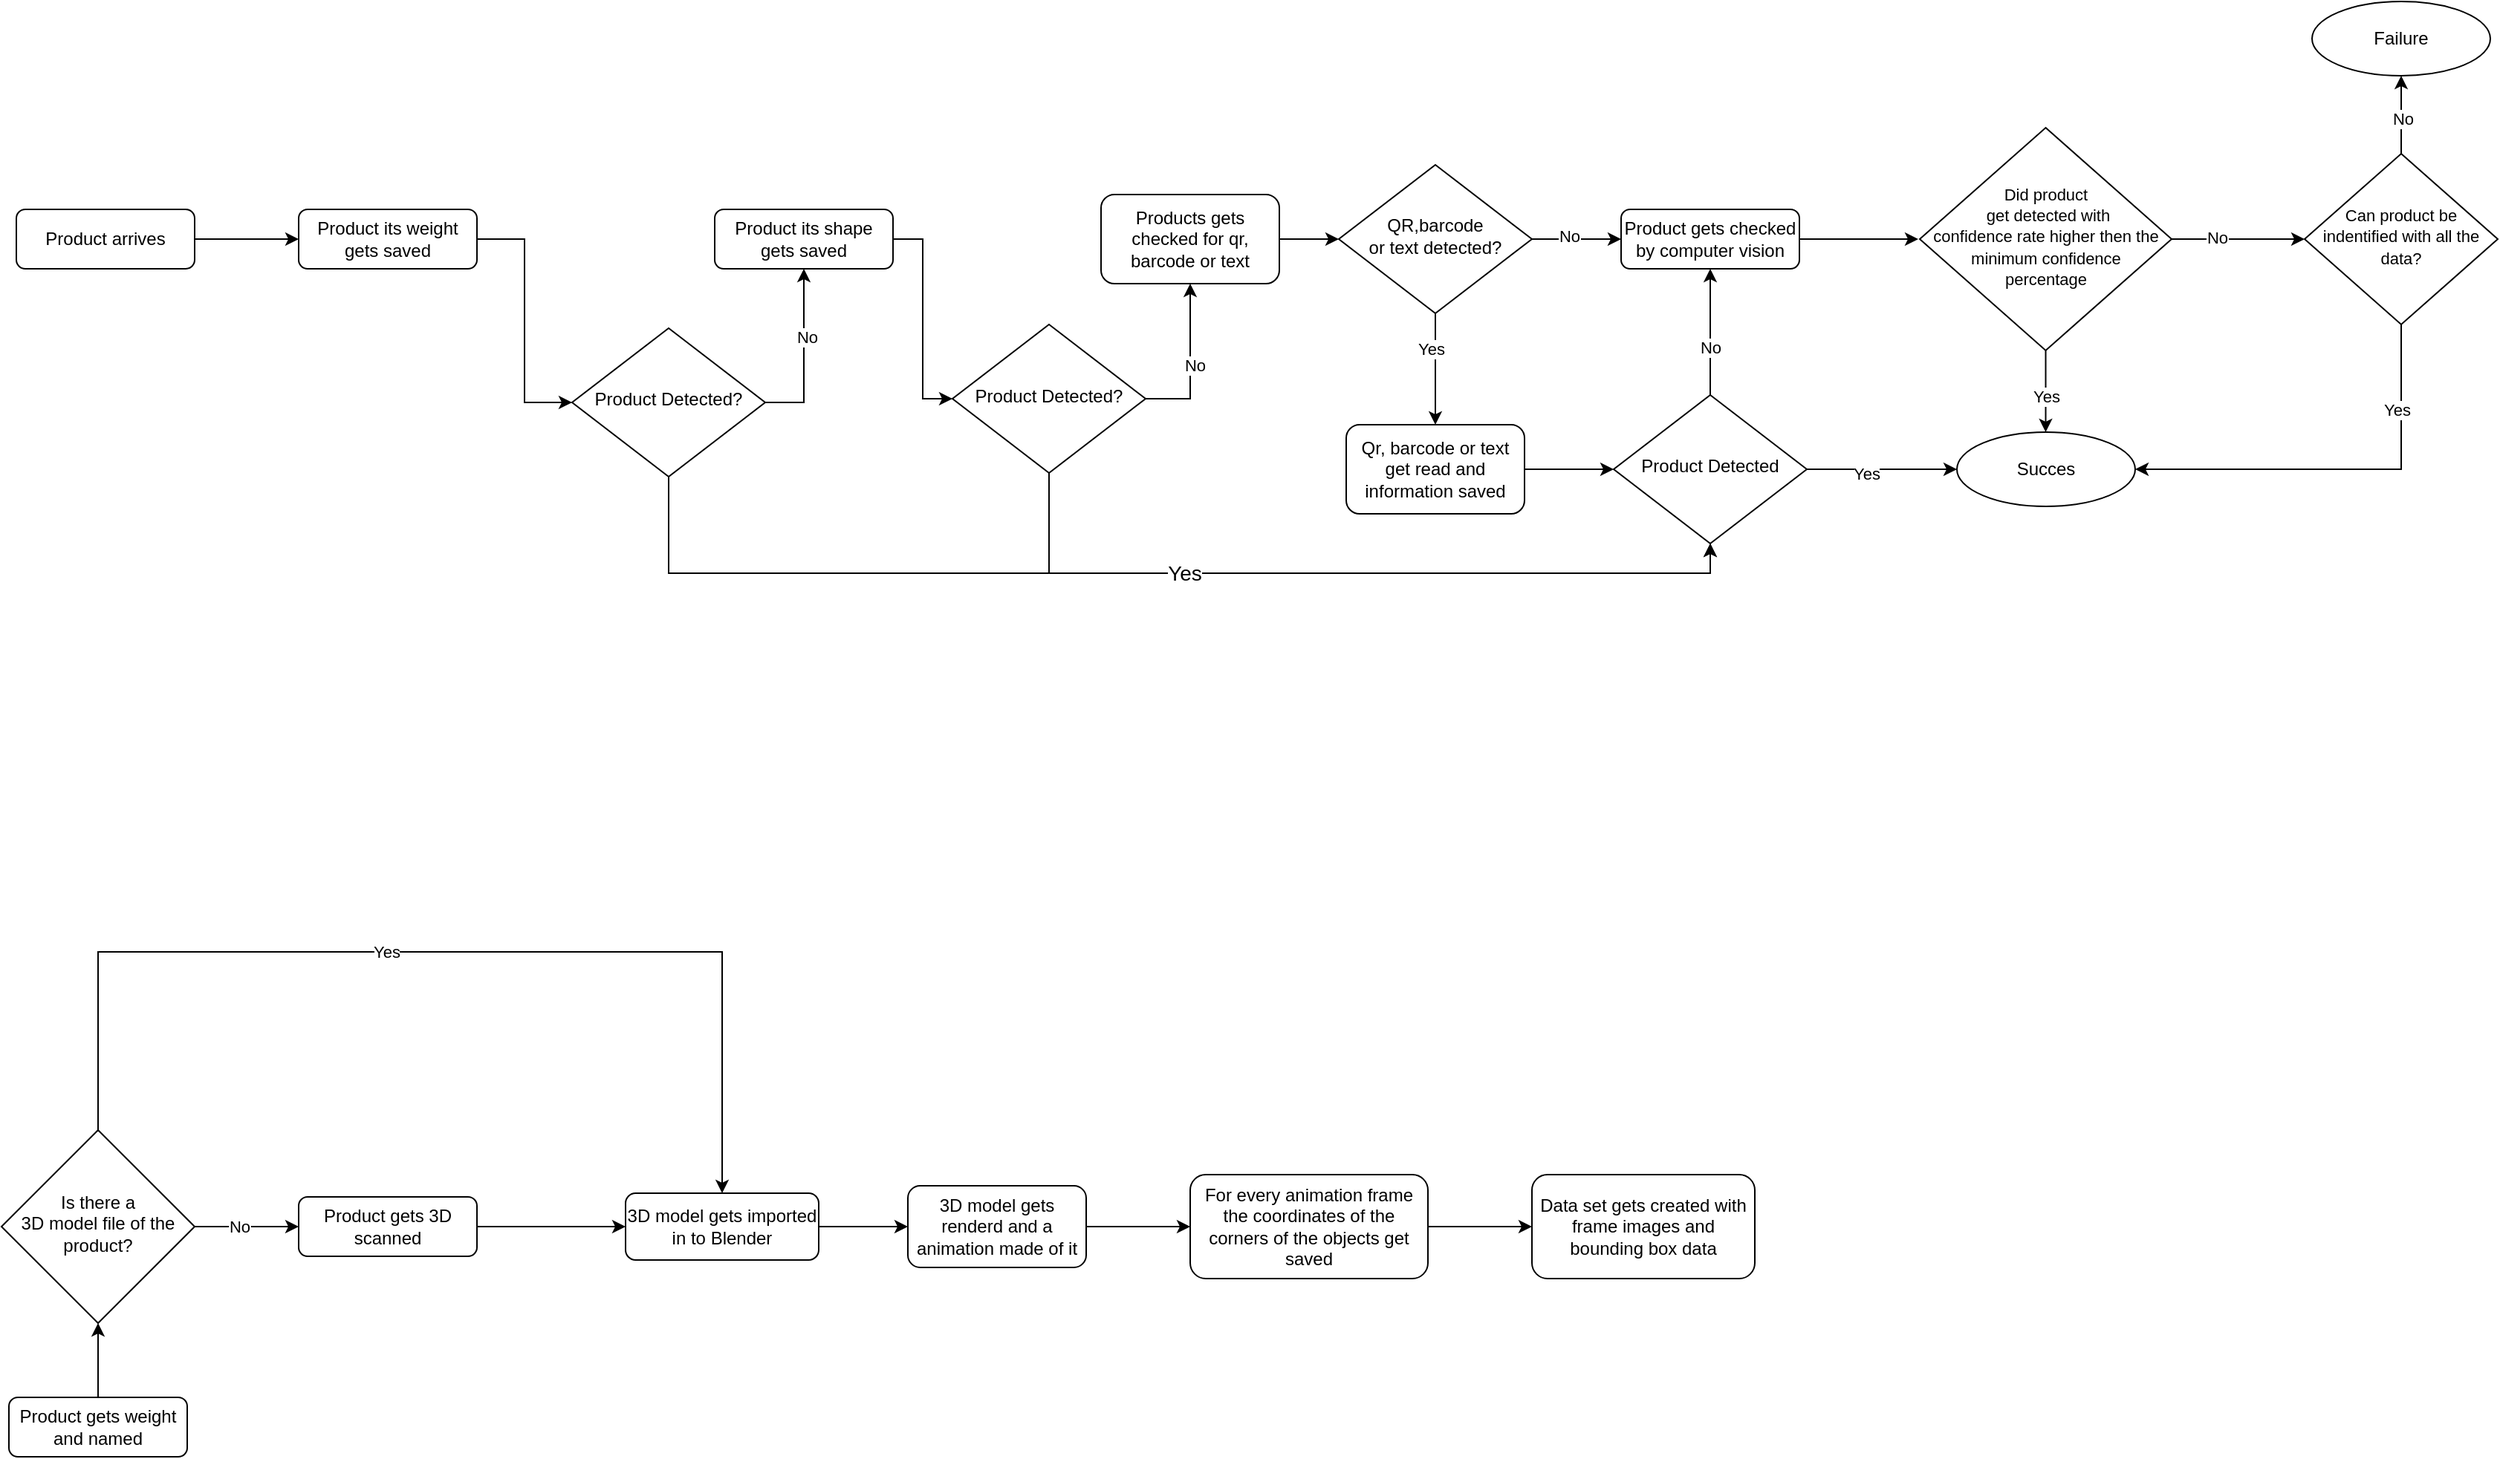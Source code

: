<mxfile version="24.4.8" type="device">
  <diagram id="C5RBs43oDa-KdzZeNtuy" name="Page-1">
    <mxGraphModel dx="1593" dy="867" grid="1" gridSize="10" guides="1" tooltips="1" connect="1" arrows="1" fold="1" page="1" pageScale="1" pageWidth="827" pageHeight="1169" math="0" shadow="0">
      <root>
        <mxCell id="WIyWlLk6GJQsqaUBKTNV-0" />
        <mxCell id="WIyWlLk6GJQsqaUBKTNV-1" parent="WIyWlLk6GJQsqaUBKTNV-0" />
        <mxCell id="c4o3ecVTfvaoYaulRwUg-20" style="edgeStyle=orthogonalEdgeStyle;rounded=0;orthogonalLoop=1;jettySize=auto;html=1;entryX=0;entryY=0.5;entryDx=0;entryDy=0;" parent="WIyWlLk6GJQsqaUBKTNV-1" source="WIyWlLk6GJQsqaUBKTNV-3" target="9jSr0MnQHAzzt0HbwjSK-43" edge="1">
          <mxGeometry relative="1" as="geometry" />
        </mxCell>
        <mxCell id="WIyWlLk6GJQsqaUBKTNV-3" value="Product arrives" style="rounded=1;whiteSpace=wrap;html=1;fontSize=12;glass=0;strokeWidth=1;shadow=0;" parent="WIyWlLk6GJQsqaUBKTNV-1" vertex="1">
          <mxGeometry x="40" y="140" width="120" height="40" as="geometry" />
        </mxCell>
        <mxCell id="c4o3ecVTfvaoYaulRwUg-6" style="edgeStyle=orthogonalEdgeStyle;rounded=0;orthogonalLoop=1;jettySize=auto;html=1;entryX=0;entryY=0.5;entryDx=0;entryDy=0;" parent="WIyWlLk6GJQsqaUBKTNV-1" source="9jSr0MnQHAzzt0HbwjSK-43" target="c4o3ecVTfvaoYaulRwUg-1" edge="1">
          <mxGeometry relative="1" as="geometry" />
        </mxCell>
        <mxCell id="9jSr0MnQHAzzt0HbwjSK-43" value="Product its weight gets saved" style="rounded=1;whiteSpace=wrap;html=1;fontSize=12;glass=0;strokeWidth=1;shadow=0;" parent="WIyWlLk6GJQsqaUBKTNV-1" vertex="1">
          <mxGeometry x="230" y="140" width="120" height="40" as="geometry" />
        </mxCell>
        <mxCell id="c4o3ecVTfvaoYaulRwUg-22" style="edgeStyle=orthogonalEdgeStyle;rounded=0;orthogonalLoop=1;jettySize=auto;html=1;entryX=0;entryY=0.5;entryDx=0;entryDy=0;" parent="WIyWlLk6GJQsqaUBKTNV-1" source="9jSr0MnQHAzzt0HbwjSK-45" target="c4o3ecVTfvaoYaulRwUg-21" edge="1">
          <mxGeometry relative="1" as="geometry" />
        </mxCell>
        <mxCell id="9jSr0MnQHAzzt0HbwjSK-45" value="Product its shape gets saved" style="rounded=1;whiteSpace=wrap;html=1;fontSize=12;glass=0;strokeWidth=1;shadow=0;" parent="WIyWlLk6GJQsqaUBKTNV-1" vertex="1">
          <mxGeometry x="510" y="140" width="120" height="40" as="geometry" />
        </mxCell>
        <mxCell id="c4o3ecVTfvaoYaulRwUg-10" style="edgeStyle=orthogonalEdgeStyle;rounded=0;orthogonalLoop=1;jettySize=auto;html=1;entryX=0;entryY=0.5;entryDx=0;entryDy=0;" parent="WIyWlLk6GJQsqaUBKTNV-1" source="9jSr0MnQHAzzt0HbwjSK-47" target="9jSr0MnQHAzzt0HbwjSK-48" edge="1">
          <mxGeometry relative="1" as="geometry" />
        </mxCell>
        <mxCell id="9jSr0MnQHAzzt0HbwjSK-47" value="Products gets checked for qr, barcode or text" style="rounded=1;whiteSpace=wrap;html=1;fontSize=12;glass=0;strokeWidth=1;shadow=0;" parent="WIyWlLk6GJQsqaUBKTNV-1" vertex="1">
          <mxGeometry x="770" y="130" width="120" height="60" as="geometry" />
        </mxCell>
        <mxCell id="9jSr0MnQHAzzt0HbwjSK-50" style="edgeStyle=orthogonalEdgeStyle;rounded=0;orthogonalLoop=1;jettySize=auto;html=1;entryX=0.5;entryY=0;entryDx=0;entryDy=0;" parent="WIyWlLk6GJQsqaUBKTNV-1" source="9jSr0MnQHAzzt0HbwjSK-48" target="9jSr0MnQHAzzt0HbwjSK-51" edge="1">
          <mxGeometry relative="1" as="geometry">
            <mxPoint x="975" y="260" as="targetPoint" />
          </mxGeometry>
        </mxCell>
        <mxCell id="9jSr0MnQHAzzt0HbwjSK-52" value="Yes" style="edgeLabel;html=1;align=center;verticalAlign=middle;resizable=0;points=[];" parent="9jSr0MnQHAzzt0HbwjSK-50" vertex="1" connectable="0">
          <mxGeometry x="-0.358" y="-3" relative="1" as="geometry">
            <mxPoint as="offset" />
          </mxGeometry>
        </mxCell>
        <mxCell id="9jSr0MnQHAzzt0HbwjSK-56" style="edgeStyle=orthogonalEdgeStyle;rounded=0;orthogonalLoop=1;jettySize=auto;html=1;entryX=0;entryY=0.5;entryDx=0;entryDy=0;" parent="WIyWlLk6GJQsqaUBKTNV-1" source="9jSr0MnQHAzzt0HbwjSK-48" target="9jSr0MnQHAzzt0HbwjSK-54" edge="1">
          <mxGeometry relative="1" as="geometry" />
        </mxCell>
        <mxCell id="9jSr0MnQHAzzt0HbwjSK-57" value="No" style="edgeLabel;html=1;align=center;verticalAlign=middle;resizable=0;points=[];" parent="9jSr0MnQHAzzt0HbwjSK-56" vertex="1" connectable="0">
          <mxGeometry x="-0.167" y="2" relative="1" as="geometry">
            <mxPoint as="offset" />
          </mxGeometry>
        </mxCell>
        <mxCell id="9jSr0MnQHAzzt0HbwjSK-48" value="QR,barcode &lt;br&gt;or text detected?" style="rhombus;whiteSpace=wrap;html=1;shadow=0;fontFamily=Helvetica;fontSize=12;align=center;strokeWidth=1;spacing=6;spacingTop=-4;" parent="WIyWlLk6GJQsqaUBKTNV-1" vertex="1">
          <mxGeometry x="930" y="110" width="130" height="100" as="geometry" />
        </mxCell>
        <mxCell id="9jSr0MnQHAzzt0HbwjSK-58" style="edgeStyle=orthogonalEdgeStyle;rounded=0;orthogonalLoop=1;jettySize=auto;html=1;entryX=0;entryY=0.5;entryDx=0;entryDy=0;" parent="WIyWlLk6GJQsqaUBKTNV-1" source="9jSr0MnQHAzzt0HbwjSK-51" target="c4o3ecVTfvaoYaulRwUg-3" edge="1">
          <mxGeometry relative="1" as="geometry" />
        </mxCell>
        <mxCell id="9jSr0MnQHAzzt0HbwjSK-51" value="Qr, barcode or text get read and information saved" style="rounded=1;whiteSpace=wrap;html=1;fontSize=12;glass=0;strokeWidth=1;shadow=0;" parent="WIyWlLk6GJQsqaUBKTNV-1" vertex="1">
          <mxGeometry x="935" y="285" width="120" height="60" as="geometry" />
        </mxCell>
        <mxCell id="9jSr0MnQHAzzt0HbwjSK-59" style="edgeStyle=orthogonalEdgeStyle;rounded=0;orthogonalLoop=1;jettySize=auto;html=1;" parent="WIyWlLk6GJQsqaUBKTNV-1" source="9jSr0MnQHAzzt0HbwjSK-54" edge="1">
          <mxGeometry relative="1" as="geometry">
            <mxPoint x="1320" y="160" as="targetPoint" />
          </mxGeometry>
        </mxCell>
        <mxCell id="9jSr0MnQHAzzt0HbwjSK-54" value="Product gets checked by computer vision" style="rounded=1;whiteSpace=wrap;html=1;fontSize=12;glass=0;strokeWidth=1;shadow=0;" parent="WIyWlLk6GJQsqaUBKTNV-1" vertex="1">
          <mxGeometry x="1120" y="140" width="120" height="40" as="geometry" />
        </mxCell>
        <mxCell id="9jSr0MnQHAzzt0HbwjSK-61" style="edgeStyle=orthogonalEdgeStyle;rounded=0;orthogonalLoop=1;jettySize=auto;html=1;" parent="WIyWlLk6GJQsqaUBKTNV-1" source="9jSr0MnQHAzzt0HbwjSK-60" edge="1">
          <mxGeometry relative="1" as="geometry">
            <mxPoint x="1405.75" y="290" as="targetPoint" />
          </mxGeometry>
        </mxCell>
        <mxCell id="9jSr0MnQHAzzt0HbwjSK-62" value="Yes" style="edgeLabel;html=1;align=center;verticalAlign=middle;resizable=0;points=[];" parent="9jSr0MnQHAzzt0HbwjSK-61" vertex="1" connectable="0">
          <mxGeometry x="-0.008" y="-3" relative="1" as="geometry">
            <mxPoint as="offset" />
          </mxGeometry>
        </mxCell>
        <mxCell id="9jSr0MnQHAzzt0HbwjSK-67" style="edgeStyle=orthogonalEdgeStyle;rounded=0;orthogonalLoop=1;jettySize=auto;html=1;" parent="WIyWlLk6GJQsqaUBKTNV-1" source="9jSr0MnQHAzzt0HbwjSK-60" edge="1">
          <mxGeometry relative="1" as="geometry">
            <mxPoint x="1580" y="160" as="targetPoint" />
          </mxGeometry>
        </mxCell>
        <mxCell id="9jSr0MnQHAzzt0HbwjSK-71" value="No" style="edgeLabel;html=1;align=center;verticalAlign=middle;resizable=0;points=[];" parent="9jSr0MnQHAzzt0HbwjSK-67" vertex="1" connectable="0">
          <mxGeometry x="-0.344" y="1" relative="1" as="geometry">
            <mxPoint x="1" as="offset" />
          </mxGeometry>
        </mxCell>
        <mxCell id="9jSr0MnQHAzzt0HbwjSK-60" value="&lt;font style=&quot;font-size: 11px;&quot;&gt;Did product&lt;br&gt;&amp;nbsp;get detected with &lt;br&gt;confidence rate higher then the &lt;br&gt;minimum confidence &lt;br&gt;percentage&lt;/font&gt;" style="rhombus;whiteSpace=wrap;html=1;shadow=0;fontFamily=Helvetica;fontSize=12;align=center;strokeWidth=1;spacing=6;spacingTop=-4;" parent="WIyWlLk6GJQsqaUBKTNV-1" vertex="1">
          <mxGeometry x="1321" y="85" width="169.5" height="150" as="geometry" />
        </mxCell>
        <mxCell id="9jSr0MnQHAzzt0HbwjSK-63" value="Succes" style="ellipse;whiteSpace=wrap;html=1;" parent="WIyWlLk6GJQsqaUBKTNV-1" vertex="1">
          <mxGeometry x="1346" y="290" width="120" height="50" as="geometry" />
        </mxCell>
        <mxCell id="9jSr0MnQHAzzt0HbwjSK-66" value="Failure" style="ellipse;whiteSpace=wrap;html=1;" parent="WIyWlLk6GJQsqaUBKTNV-1" vertex="1">
          <mxGeometry x="1585" width="120" height="50" as="geometry" />
        </mxCell>
        <mxCell id="9jSr0MnQHAzzt0HbwjSK-69" style="edgeStyle=orthogonalEdgeStyle;rounded=0;orthogonalLoop=1;jettySize=auto;html=1;entryX=1;entryY=0.5;entryDx=0;entryDy=0;" parent="WIyWlLk6GJQsqaUBKTNV-1" source="9jSr0MnQHAzzt0HbwjSK-68" target="9jSr0MnQHAzzt0HbwjSK-63" edge="1">
          <mxGeometry relative="1" as="geometry">
            <Array as="points">
              <mxPoint x="1645" y="315" />
            </Array>
          </mxGeometry>
        </mxCell>
        <mxCell id="9jSr0MnQHAzzt0HbwjSK-70" value="Yes" style="edgeLabel;html=1;align=center;verticalAlign=middle;resizable=0;points=[];" parent="9jSr0MnQHAzzt0HbwjSK-69" vertex="1" connectable="0">
          <mxGeometry x="-0.588" y="-3" relative="1" as="geometry">
            <mxPoint as="offset" />
          </mxGeometry>
        </mxCell>
        <mxCell id="9jSr0MnQHAzzt0HbwjSK-72" style="edgeStyle=orthogonalEdgeStyle;rounded=0;orthogonalLoop=1;jettySize=auto;html=1;" parent="WIyWlLk6GJQsqaUBKTNV-1" source="9jSr0MnQHAzzt0HbwjSK-68" edge="1">
          <mxGeometry relative="1" as="geometry">
            <mxPoint x="1645" y="50" as="targetPoint" />
          </mxGeometry>
        </mxCell>
        <mxCell id="9jSr0MnQHAzzt0HbwjSK-73" value="No" style="edgeLabel;html=1;align=center;verticalAlign=middle;resizable=0;points=[];" parent="9jSr0MnQHAzzt0HbwjSK-72" vertex="1" connectable="0">
          <mxGeometry x="-0.011" y="-2" relative="1" as="geometry">
            <mxPoint as="offset" />
          </mxGeometry>
        </mxCell>
        <mxCell id="9jSr0MnQHAzzt0HbwjSK-68" value="&lt;span style=&quot;font-size: 11px;&quot;&gt;Can product be indentified with all the data?&lt;/span&gt;" style="rhombus;whiteSpace=wrap;html=1;shadow=0;fontFamily=Helvetica;fontSize=12;align=center;strokeWidth=1;spacing=6;spacingTop=-4;" parent="WIyWlLk6GJQsqaUBKTNV-1" vertex="1">
          <mxGeometry x="1580" y="102.5" width="130" height="115" as="geometry" />
        </mxCell>
        <mxCell id="9jSr0MnQHAzzt0HbwjSK-75" style="edgeStyle=orthogonalEdgeStyle;rounded=0;orthogonalLoop=1;jettySize=auto;html=1;" parent="WIyWlLk6GJQsqaUBKTNV-1" source="9jSr0MnQHAzzt0HbwjSK-74" edge="1">
          <mxGeometry relative="1" as="geometry">
            <mxPoint x="230" y="825.0" as="targetPoint" />
          </mxGeometry>
        </mxCell>
        <mxCell id="9jSr0MnQHAzzt0HbwjSK-79" value="No" style="edgeLabel;html=1;align=center;verticalAlign=middle;resizable=0;points=[];" parent="9jSr0MnQHAzzt0HbwjSK-75" vertex="1" connectable="0">
          <mxGeometry x="-0.469" y="-1" relative="1" as="geometry">
            <mxPoint x="11" y="-1" as="offset" />
          </mxGeometry>
        </mxCell>
        <mxCell id="9jSr0MnQHAzzt0HbwjSK-89" style="edgeStyle=orthogonalEdgeStyle;rounded=0;orthogonalLoop=1;jettySize=auto;html=1;entryX=0.5;entryY=0;entryDx=0;entryDy=0;" parent="WIyWlLk6GJQsqaUBKTNV-1" source="9jSr0MnQHAzzt0HbwjSK-74" target="9jSr0MnQHAzzt0HbwjSK-81" edge="1">
          <mxGeometry relative="1" as="geometry">
            <Array as="points">
              <mxPoint x="95" y="640" />
              <mxPoint x="515" y="640" />
            </Array>
          </mxGeometry>
        </mxCell>
        <mxCell id="9jSr0MnQHAzzt0HbwjSK-90" value="Yes" style="edgeLabel;html=1;align=center;verticalAlign=middle;resizable=0;points=[];" parent="9jSr0MnQHAzzt0HbwjSK-89" vertex="1" connectable="0">
          <mxGeometry x="-0.103" y="-5" relative="1" as="geometry">
            <mxPoint x="-1" y="-5" as="offset" />
          </mxGeometry>
        </mxCell>
        <mxCell id="9jSr0MnQHAzzt0HbwjSK-74" value="Is there a &lt;br&gt;3D model file of the product?" style="rhombus;whiteSpace=wrap;html=1;shadow=0;fontFamily=Helvetica;fontSize=12;align=center;strokeWidth=1;spacing=6;spacingTop=-4;" parent="WIyWlLk6GJQsqaUBKTNV-1" vertex="1">
          <mxGeometry x="30" y="760" width="130" height="130" as="geometry" />
        </mxCell>
        <mxCell id="9jSr0MnQHAzzt0HbwjSK-85" style="edgeStyle=orthogonalEdgeStyle;rounded=0;orthogonalLoop=1;jettySize=auto;html=1;entryX=0;entryY=0.5;entryDx=0;entryDy=0;" parent="WIyWlLk6GJQsqaUBKTNV-1" source="9jSr0MnQHAzzt0HbwjSK-78" target="9jSr0MnQHAzzt0HbwjSK-81" edge="1">
          <mxGeometry relative="1" as="geometry" />
        </mxCell>
        <mxCell id="9jSr0MnQHAzzt0HbwjSK-78" value="Product gets 3D scanned" style="rounded=1;whiteSpace=wrap;html=1;fontSize=12;glass=0;strokeWidth=1;shadow=0;" parent="WIyWlLk6GJQsqaUBKTNV-1" vertex="1">
          <mxGeometry x="230" y="805" width="120" height="40" as="geometry" />
        </mxCell>
        <mxCell id="9jSr0MnQHAzzt0HbwjSK-86" style="edgeStyle=orthogonalEdgeStyle;rounded=0;orthogonalLoop=1;jettySize=auto;html=1;entryX=0;entryY=0.5;entryDx=0;entryDy=0;" parent="WIyWlLk6GJQsqaUBKTNV-1" source="9jSr0MnQHAzzt0HbwjSK-81" target="9jSr0MnQHAzzt0HbwjSK-82" edge="1">
          <mxGeometry relative="1" as="geometry" />
        </mxCell>
        <mxCell id="9jSr0MnQHAzzt0HbwjSK-81" value="3D model gets imported in to Blender" style="rounded=1;whiteSpace=wrap;html=1;fontSize=12;glass=0;strokeWidth=1;shadow=0;" parent="WIyWlLk6GJQsqaUBKTNV-1" vertex="1">
          <mxGeometry x="450" y="802.5" width="130" height="45" as="geometry" />
        </mxCell>
        <mxCell id="9jSr0MnQHAzzt0HbwjSK-87" style="edgeStyle=orthogonalEdgeStyle;rounded=0;orthogonalLoop=1;jettySize=auto;html=1;entryX=0;entryY=0.5;entryDx=0;entryDy=0;" parent="WIyWlLk6GJQsqaUBKTNV-1" source="9jSr0MnQHAzzt0HbwjSK-82" target="9jSr0MnQHAzzt0HbwjSK-83" edge="1">
          <mxGeometry relative="1" as="geometry" />
        </mxCell>
        <mxCell id="9jSr0MnQHAzzt0HbwjSK-82" value="3D model gets renderd and a animation made of it" style="rounded=1;whiteSpace=wrap;html=1;fontSize=12;glass=0;strokeWidth=1;shadow=0;" parent="WIyWlLk6GJQsqaUBKTNV-1" vertex="1">
          <mxGeometry x="640" y="797.5" width="120" height="55" as="geometry" />
        </mxCell>
        <mxCell id="9jSr0MnQHAzzt0HbwjSK-88" style="edgeStyle=orthogonalEdgeStyle;rounded=0;orthogonalLoop=1;jettySize=auto;html=1;entryX=0;entryY=0.5;entryDx=0;entryDy=0;" parent="WIyWlLk6GJQsqaUBKTNV-1" source="9jSr0MnQHAzzt0HbwjSK-83" target="9jSr0MnQHAzzt0HbwjSK-84" edge="1">
          <mxGeometry relative="1" as="geometry" />
        </mxCell>
        <mxCell id="9jSr0MnQHAzzt0HbwjSK-83" value="For every animation frame the coordinates of the corners of the objects get saved" style="rounded=1;whiteSpace=wrap;html=1;fontSize=12;glass=0;strokeWidth=1;shadow=0;" parent="WIyWlLk6GJQsqaUBKTNV-1" vertex="1">
          <mxGeometry x="830" y="790" width="160" height="70" as="geometry" />
        </mxCell>
        <mxCell id="9jSr0MnQHAzzt0HbwjSK-84" value="Data set gets created with frame images and bounding box data" style="rounded=1;whiteSpace=wrap;html=1;fontSize=12;glass=0;strokeWidth=1;shadow=0;" parent="WIyWlLk6GJQsqaUBKTNV-1" vertex="1">
          <mxGeometry x="1060" y="790" width="150" height="70" as="geometry" />
        </mxCell>
        <mxCell id="9jSr0MnQHAzzt0HbwjSK-93" style="edgeStyle=orthogonalEdgeStyle;rounded=0;orthogonalLoop=1;jettySize=auto;html=1;entryX=0.5;entryY=1;entryDx=0;entryDy=0;" parent="WIyWlLk6GJQsqaUBKTNV-1" source="9jSr0MnQHAzzt0HbwjSK-92" target="9jSr0MnQHAzzt0HbwjSK-74" edge="1">
          <mxGeometry relative="1" as="geometry" />
        </mxCell>
        <mxCell id="9jSr0MnQHAzzt0HbwjSK-92" value="Product gets weight and named" style="rounded=1;whiteSpace=wrap;html=1;fontSize=12;glass=0;strokeWidth=1;shadow=0;" parent="WIyWlLk6GJQsqaUBKTNV-1" vertex="1">
          <mxGeometry x="35" y="940" width="120" height="40" as="geometry" />
        </mxCell>
        <mxCell id="c4o3ecVTfvaoYaulRwUg-8" style="edgeStyle=orthogonalEdgeStyle;rounded=0;orthogonalLoop=1;jettySize=auto;html=1;entryX=0.5;entryY=1;entryDx=0;entryDy=0;" parent="WIyWlLk6GJQsqaUBKTNV-1" source="c4o3ecVTfvaoYaulRwUg-1" target="9jSr0MnQHAzzt0HbwjSK-45" edge="1">
          <mxGeometry relative="1" as="geometry">
            <Array as="points">
              <mxPoint x="570" y="270" />
            </Array>
          </mxGeometry>
        </mxCell>
        <mxCell id="c4o3ecVTfvaoYaulRwUg-18" value="No" style="edgeLabel;html=1;align=center;verticalAlign=middle;resizable=0;points=[];" parent="c4o3ecVTfvaoYaulRwUg-8" vertex="1" connectable="0">
          <mxGeometry x="0.203" y="-2" relative="1" as="geometry">
            <mxPoint as="offset" />
          </mxGeometry>
        </mxCell>
        <mxCell id="c4o3ecVTfvaoYaulRwUg-13" style="edgeStyle=orthogonalEdgeStyle;rounded=0;orthogonalLoop=1;jettySize=auto;html=1;entryX=0.5;entryY=1;entryDx=0;entryDy=0;" parent="WIyWlLk6GJQsqaUBKTNV-1" source="c4o3ecVTfvaoYaulRwUg-1" target="c4o3ecVTfvaoYaulRwUg-3" edge="1">
          <mxGeometry relative="1" as="geometry">
            <Array as="points">
              <mxPoint x="479" y="385" />
              <mxPoint x="1180" y="385" />
            </Array>
          </mxGeometry>
        </mxCell>
        <mxCell id="c4o3ecVTfvaoYaulRwUg-1" value="Product Detected?" style="rhombus;whiteSpace=wrap;html=1;shadow=0;fontFamily=Helvetica;fontSize=12;align=center;strokeWidth=1;spacing=6;spacingTop=-4;" parent="WIyWlLk6GJQsqaUBKTNV-1" vertex="1">
          <mxGeometry x="414" y="220" width="130" height="100" as="geometry" />
        </mxCell>
        <mxCell id="c4o3ecVTfvaoYaulRwUg-11" style="edgeStyle=orthogonalEdgeStyle;rounded=0;orthogonalLoop=1;jettySize=auto;html=1;entryX=0.5;entryY=1;entryDx=0;entryDy=0;" parent="WIyWlLk6GJQsqaUBKTNV-1" source="c4o3ecVTfvaoYaulRwUg-3" target="9jSr0MnQHAzzt0HbwjSK-54" edge="1">
          <mxGeometry relative="1" as="geometry" />
        </mxCell>
        <mxCell id="c4o3ecVTfvaoYaulRwUg-17" value="No" style="edgeLabel;html=1;align=center;verticalAlign=middle;resizable=0;points=[];" parent="c4o3ecVTfvaoYaulRwUg-11" vertex="1" connectable="0">
          <mxGeometry x="-0.235" y="1" relative="1" as="geometry">
            <mxPoint x="1" as="offset" />
          </mxGeometry>
        </mxCell>
        <mxCell id="c4o3ecVTfvaoYaulRwUg-12" style="edgeStyle=orthogonalEdgeStyle;rounded=0;orthogonalLoop=1;jettySize=auto;html=1;entryX=0;entryY=0.5;entryDx=0;entryDy=0;" parent="WIyWlLk6GJQsqaUBKTNV-1" source="c4o3ecVTfvaoYaulRwUg-3" target="9jSr0MnQHAzzt0HbwjSK-63" edge="1">
          <mxGeometry relative="1" as="geometry" />
        </mxCell>
        <mxCell id="c4o3ecVTfvaoYaulRwUg-16" value="Yes" style="edgeLabel;html=1;align=center;verticalAlign=middle;resizable=0;points=[];" parent="c4o3ecVTfvaoYaulRwUg-12" vertex="1" connectable="0">
          <mxGeometry x="-0.193" y="-2" relative="1" as="geometry">
            <mxPoint x="-1" y="1" as="offset" />
          </mxGeometry>
        </mxCell>
        <mxCell id="c4o3ecVTfvaoYaulRwUg-3" value="Product Detected" style="rhombus;whiteSpace=wrap;html=1;shadow=0;fontFamily=Helvetica;fontSize=12;align=center;strokeWidth=1;spacing=6;spacingTop=-4;" parent="WIyWlLk6GJQsqaUBKTNV-1" vertex="1">
          <mxGeometry x="1115" y="265" width="130" height="100" as="geometry" />
        </mxCell>
        <mxCell id="c4o3ecVTfvaoYaulRwUg-25" style="edgeStyle=orthogonalEdgeStyle;rounded=0;orthogonalLoop=1;jettySize=auto;html=1;entryX=0.5;entryY=1;entryDx=0;entryDy=0;" parent="WIyWlLk6GJQsqaUBKTNV-1" source="c4o3ecVTfvaoYaulRwUg-21" target="9jSr0MnQHAzzt0HbwjSK-47" edge="1">
          <mxGeometry relative="1" as="geometry">
            <mxPoint x="830" y="200" as="targetPoint" />
            <Array as="points">
              <mxPoint x="830" y="268" />
            </Array>
          </mxGeometry>
        </mxCell>
        <mxCell id="c4o3ecVTfvaoYaulRwUg-26" value="No" style="edgeLabel;html=1;align=center;verticalAlign=middle;resizable=0;points=[];" parent="c4o3ecVTfvaoYaulRwUg-25" vertex="1" connectable="0">
          <mxGeometry x="-0.023" y="-3" relative="1" as="geometry">
            <mxPoint as="offset" />
          </mxGeometry>
        </mxCell>
        <mxCell id="c4o3ecVTfvaoYaulRwUg-27" style="edgeStyle=orthogonalEdgeStyle;rounded=0;orthogonalLoop=1;jettySize=auto;html=1;entryX=0.5;entryY=1;entryDx=0;entryDy=0;" parent="WIyWlLk6GJQsqaUBKTNV-1" source="c4o3ecVTfvaoYaulRwUg-21" target="c4o3ecVTfvaoYaulRwUg-3" edge="1">
          <mxGeometry relative="1" as="geometry">
            <Array as="points">
              <mxPoint x="735" y="385" />
              <mxPoint x="1180" y="385" />
            </Array>
          </mxGeometry>
        </mxCell>
        <mxCell id="c4o3ecVTfvaoYaulRwUg-28" value="Yes" style="edgeLabel;html=1;align=center;verticalAlign=middle;resizable=0;points=[];fontSize=14;" parent="c4o3ecVTfvaoYaulRwUg-27" vertex="1" connectable="0">
          <mxGeometry x="-0.401" relative="1" as="geometry">
            <mxPoint x="-1" as="offset" />
          </mxGeometry>
        </mxCell>
        <mxCell id="c4o3ecVTfvaoYaulRwUg-21" value="Product Detected?" style="rhombus;whiteSpace=wrap;html=1;shadow=0;fontFamily=Helvetica;fontSize=12;align=center;strokeWidth=1;spacing=6;spacingTop=-4;" parent="WIyWlLk6GJQsqaUBKTNV-1" vertex="1">
          <mxGeometry x="670" y="217.5" width="130" height="100" as="geometry" />
        </mxCell>
      </root>
    </mxGraphModel>
  </diagram>
</mxfile>
